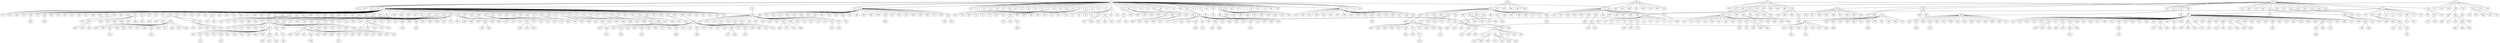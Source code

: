 graph {



	1 [height="0.05", level="1", pos="-21.50,-4830.11", width="0.05"];
	10 [level="5", pos="-334.11,-3154.14"];
	100 [level="5", pos="-7981.52,2423.12"];
	101 [level="2", pos="-8496.33,2404.69"];
	102 [level="4", pos="-6251.54,3389.56"];
	103 [height="0.05", level="1", pos="-6361.16,6400.29", width="0.05"];
	104 [height="0.05", level="1", pos="-5661.67,4294.03", width="0.05"];
	105 [level="5", pos="-7209.08,1986.48"];
	106 [level="4", pos="-7796.94,4036.60"];
	107 [level="5", pos="-8321.19,3098.09"];
	108 [level="2", pos="-6390.45,4380.33"];
	109 [height="0.05", level="1", pos="-7610.92,5264.74", width="0.05"];
	11 [height="0.05", level="1", pos="4298.61,-11040.99", width="0.05"];
	110 [level="4", pos="-6974.85,1874.90"];
	111 [height="0.05", level="1", pos="-7194.25,4652.93", width="0.05"];
	112 [height="0.05", level="1", pos="-5048.59,11342.50", width="0.05"];
	113 [height="0.05", level="1", pos="-3250.76,11527.25", width="0.05"];
	114 [height="0.05", level="1", pos="-5306.13,10399.02", width="0.05"];
	115 [level="2", pos="-4991.08,12871.25"];
	116 [level="5", pos="-5348.17,12602.43"];
	117 [level="5", pos="-5980.19,11937.67"];
	118 [level="5", pos="-6101.32,11724.93"];
	119 [level="5", pos="-4608.28,12509.24"];
	12 [level="5", pos="451.04,-2857.79"];
	120 [height="0.05", level="1", pos="-2808.93,12559.72", width="0.05"];
	121 [level="4", pos="-4429.41,3407.48"];
	122 [height="0.05", level="1", pos="-3669.85,4305.97", width="0.05"];
	123 [height="0.05", level="1", pos="-16337.28,1809.54", width="0.05"];
	124 [level="5", pos="-16701.64,-344.55"];
	125 [level="2", pos="-18410.19,-587.37"];
	126 [level="2", pos="-15982.63,317.54"];
	127 [level="5", pos="-16536.03,2972.92"];
	128 [level="2", pos="-14644.31,3025.76"];
	129 [height="0.05", level="1", pos="-14748.53,2420.94", width="0.05"];
	13 [level="5", pos="2051.12,-4778.49"];
	130 [level="5", pos="-17292.91,1345.16"];
	131 [level="2", pos="-17364.66,2407.29"];
	132 [level="5", pos="-15917.10,696.48"];
	133 [level="7", pos="-15423.89,1348.20"];
	134 [level="3", pos="-16880.89,3441.79"];
	136 [level="3", pos="-15629.74,3142.35"];
	137 [level="4", pos="-16707.64,590.47"];
	138 [level="4", pos="-17526.72,1330.05"];
	139 [level="2", pos="-15619.64,3385.80"];
	14 [height="0.05", level="1", pos="-3828.30,-3992.68", width="0.05"];
	140 [level="5", pos="-17231.28,2235.94"];
	141 [level="5", pos="-14983.24,1821.24"];
	142 [level="5", pos="-15187.75,2808.62"];
	143 [level="2", pos="-17784.97,1765.30"];
	144 [level="7", pos="-15760.47,3671.63"];
	145 [level="2", pos="-6863.82,8378.01"];
	146 [level="4", pos="-8937.14,7214.75"];
	147 [level="2", pos="-8839.95,5282.01"];
	148 [level="4", pos="-7591.73,6491.37"];
	149 [level="5", pos="-8869.37,6193.50"];
	15 [height="0.05", level="1", pos="-3652.05,-8147.60", width="0.05"];
	150 [level="5", pos="-9005.08,6721.07"];
	151 [height="0.05", level="1", pos="-8539.83,8250.66", width="0.05"];
	152 [height="0.05", level="1", pos="2379.33,6017.82", width="0.05"];
	153 [height="0.05", level="1", pos="4013.04,4019.03", width="0.05"];
	154 [level="5", pos="-1786.98,-1639.13"];
	155 [level="2", pos="-1208.52,3861.51"];
	156 [level="2", pos="1332.77,4072.41"];
	157 [level="5", pos="-1482.44,-723.20"];
	158 [level="5", pos="1564.63,1110.32"];
	159 [level="5", pos="-1263.54,630.91"];
	16 [level="2", pos="77.90,-7295.58"];
	160 [height="0.05", level="1", pos="2069.50,3905.65", width="0.05"];
	161 [level="7", pos="-1029.75,1596.47"];
	162 [level="5", pos="-1876.46,-309.83"];
	163 [level="3", pos="544.68,-1127.32"];
	164 [level="2", pos="2376.53,716.24"];
	165 [level="4", pos="-818.69,1534.78"];
	166 [level="6", pos="-1315.56,-410.38"];
	167 [level="4", pos="-1391.73,413.34"];
	168 [height="0.05", level="1", pos="1999.52,5023.91", width="0.05"];
	169 [level="2", pos="516.54,-2214.14"];
	17 [height="0.05", level="1", pos="-1051.74,-3419.15", width="0.05"];
	170 [level="5", pos="-400.31,-1822.34"];
	171 [level="2", pos="-3134.97,346.29"];
	172 [level="2", pos="-2013.38,914.35"];
	173 [level="2", pos="2613.44,-784.77"];
	174 [height="0.05", level="1", pos="2026.33,250.40", width="0.05"];
	175 [level="2", pos="-113.23,1158.93"];
	176 [level="4", pos="-1009.60,630.26"];
	177 [level="5", pos="1439.10,-1008.35"];
	178 [level="4", pos="28.90,1153.38"];
	179 [level="2", pos="-1485.03,1646.19"];
	18 [level="5", pos="1296.98,-3265.98"];
	180 [level="5", pos="204.69,-1059.79"];
	181 [height="0.05", level="1", pos="-1206.40,5438.12", width="0.05"];
	182 [height="0.05", level="1", pos="-1013.99,4550.35", width="0.05"];
	183 [level="3", pos="1002.61,-4.01"];
	184 [level="2", pos="-177.35,2458.67"];
	185 [level="2", pos="866.25,-380.94"];
	186 [level="2", pos="1882.94,2138.71"];
	187 [height="0.05", level="1", pos="473.12,318.73", width="0.05"];
	188 [height="0.05", level="1", pos="3359.14,3543.34", width="0.05"];
	189 [level="2", pos="564.93,-1384.73"];
	19 [level="2", pos="-2144.40,-6320.13"];
	190 [level="5", pos="-1065.84,1296.52"];
	191 [level="2", pos="294.87,-608.73"];
	192 [level="2", pos="1251.63,-21.45"];
	193 [level="2", pos="-1362.05,-406.19"];
	194 [level="2", pos="434.08,597.76"];
	195 [level="5", pos="-1371.37,-1131.28"];
	196 [level="2", pos="1267.20,-2177.78"];
	197 [level="5", pos="-368.58,1217.55"];
	198 [level="2", pos="45.41,-2209.84"];
	199 [level="2", pos="-773.07,-1350.91"];
	2 [height="0.05", level="1", pos="-4732.67,-3277.10", width="0.05"];
	20 [height="0.05", level="1", pos="-2038.59,-5327.99", width="0.05"];
	200 [level="5", pos="-588.02,-1593.99"];
	201 [level="4", pos="-1544.19,239.61"];
	202 [level="5", pos="29.45,-1258.13"];
	203 [level="2", pos="-1074.83,526.12"];
	204 [level="3", pos="773.78,228.55"];
	205 [height="0.05", level="1", pos="427.27,-561.67", width="0.05"];
	206 [level="2", pos="-1365.03,2169.91"];
	207 [level="4", pos="-2194.76,-180.95"];
	208 [level="5", pos="-1263.21,-1801.96"];
	209 [level="3", pos="1206.49,-251.57"];
	21 [level="2", pos="-2471.93,-4379.10"];
	210 [height="0.05", level="1", pos="3770.86,-309.19", width="0.05"];
	211 [level="5", pos="-1881.69,-1214.67"];
	212 [level="5", pos="-1243.89,-1718.35"];
	213 [level="2", pos="485.47,-1764.28"];
	214 [level="5", pos="-2267.26,1008.00"];
	215 [level="5", pos="-380.22,-1968.46"];
	216 [height="0.05", level="1", pos="-1550.38,6650.15", width="0.05"];
	217 [level="5", pos="-1207.84,189.34"];
	218 [height="0.05", level="1", pos="-1411.55,1314.22", width="0.05"];
	219 [level="2", pos="877.86,-228.20"];
	22 [level="4", pos="-1984.47,-5777.29"];
	220 [level="5", pos="-71.27,1785.64"];
	221 [level="6", pos="0.55,-1789.43"];
	222 [level="5", pos="-1494.01,-1599.43"];
	223 [level="5", pos="336.49,-672.55"];
	224 [height="0.05", level="1", pos="603.35,-422.20", width="0.05"];
	225 [level="5", pos="475.48,310.20"];
	226 [level="5", pos="119.17,1376.12"];
	227 [level="4", pos="-352.18,1170.13"];
	228 [level="2", pos="-601.42,-1538.53"];
	229 [level="5", pos="302.57,694.40"];
	23 [height="0.05", level="1", pos="-1247.61,-9054.30", width="0.05"];
	230 [level="2", pos="-47.65,-2437.94"];
	231 [level="2", pos="-1177.13,300.69"];
	232 [height="0.05", level="1", pos="518.80,569.79", width="0.05"];
	233 [level="5", pos="-1006.93,2292.09"];
	234 [level="5", pos="-1851.62,32.65"];
	235 [level="4", pos="920.52,-593.37"];
	236 [height="0.05", level="1", pos="2796.09,501.96", width="0.05"];
	237 [level="3", pos="380.66,996.83"];
	238 [level="5", pos="688.55,1771.78"];
	239 [level="2", pos="-1475.06,-972.71"];
	24 [level="2", pos="2033.58,-6036.97"];
	240 [level="4", pos="155.77,-1989.07"];
	241 [level="4", pos="-1259.48,-1351.42"];
	242 [level="5", pos="-1305.46,-589.84"];
	243 [level="2", pos="890.71,663.70"];
	244 [level="3", pos="951.49,-871.14"];
	245 [level="4", pos="416.29,804.36"];
	246 [level="5", pos="-855.05,-1480.13"];
	247 [level="3", pos="1186.88,469.22"];
	248 [height="0.05", level="1", pos="4278.43,1417.52", width="0.05"];
	249 [level="2", pos="-1623.34,-293.71"];
	25 [level="2", pos="2192.96,-5196.05"];
	250 [level="5", pos="-1084.44,728.59"];
	251 [level="3", pos="453.17,507.10"];
	252 [level="2", pos="-1584.50,-3.97"];
	253 [level="7", pos="-1520.47,7323.54"];
	254 [level="2", pos="-17271.82,8602.48"];
	255 [level="2", pos="-21202.29,8109.67"];
	256 [level="2", pos="-18879.39,6265.16"];
	257 [height="0.05", level="1", pos="-21787.40,10050.18", width="0.05"];
	258 [height="0.05", level="1", pos="-21296.15,5474.80", width="0.05"];
	259 [level="2", pos="-20491.74,5823.93"];
	26 [level="2", pos="-2181.94,-4016.01"];
	260 [level="2", pos="-18312.42,8959.78"];
	261 [level="2", pos="-20284.53,9221.33"];
	262 [height="0.05", level="1", pos="-19567.79,10391.02", width="0.05"];
	263 [level="5", pos="-19529.45,6266.98"];
	264 [level="2", pos="-19320.25,6072.14"];
	265 [level="2", pos="-21762.61,6931.70"];
	266 [level="4", pos="-18222.89,7751.16"];
	267 [height="0.05", level="1", pos="-21471.05,7673.17", width="0.05"];
	268 [level="5", pos="-18691.01,7044.23"];
	269 [level="5", pos="-20675.86,6654.40"];
	27 [level="2", pos="-1127.78,-3257.86"];
	270 [level="5", pos="-18630.33,8902.74"];
	271 [level="2", pos="-19315.86,9462.03"];
	272 [level="2", pos="-18002.40,7322.18"];
	273 [height="0.05", level="1", pos="-15068.22,-6287.90", width="0.05"];
	274 [level="2", pos="-13012.18,-6492.23"];
	275 [level="2", pos="-15553.79,-7552.99"];
	276 [level="2", pos="-15799.22,-4856.71"];
	277 [height="0.05", level="1", pos="-13754.85,-9047.26", width="0.05"];
	278 [level="5", pos="-16054.85,-6882.02"];
	279 [level="2", pos="-14444.37,-7194.69"];
	28 [height="0.05", level="1", pos="-2794.41,-2119.88", width="0.05"];
	280 [level="5", pos="-16302.48,-6248.70"];
	281 [height="0.05", level="1", pos="-13435.15,-1492.88", width="0.05"];
	282 [level="4", pos="-14620.12,-5907.91"];
	283 [height="0.05", level="1", pos="-17122.81,-6773.05", width="0.05"];
	284 [height="0.05", level="1", pos="-16205.31,12238.83", width="0.05"];
	285 [level="4", pos="-13043.96,10129.08"];
	286 [level="4", pos="-15144.39,9226.59"];
	287 [level="7", pos="-14630.44,9091.40"];
	288 [level="3", pos="-13563.24,10804.04"];
	289 [level="5", pos="-12713.99,9122.50"];
	29 [level="2", pos="2297.77,-3947.70"];
	290 [level="5", pos="-14296.25,10629.52"];
	291 [level="5", pos="-12878.64,9290.27"];
	292 [level="3", pos="-15214.78,10039.97"];
	293 [level="3", pos="-13169.22,8458.60"];
	294 [level="2", pos="-15516.24,10373.77"];
	295 [level="5", pos="-13569.28,10368.95"];
	296 [height="0.05", level="1", pos="-14183.23,11783.36", width="0.05"];
	297 [level="5", pos="-14299.34,8661.82"];
	298 [level="5", pos="-13013.28,8463.88"];
	299 [height="0.05", level="1", pos="3729.70,6564.49", width="0.05"];
	3 [height="0.05", level="1", pos="-288.58,-50.40", width="0.05"];
	30 [height="0.05", level="1", pos="2869.61,-5830.52", width="0.05"];
	300 [level="5", pos="1711.56,6160.07"];
	301 [level="2", pos="3167.76,5825.88"];
	302 [level="2", pos="2361.23,6879.78"];
	303 [level="5", pos="-8876.57,-9619.60"];
	304 [height="0.05", level="1", pos="-9624.68,-10140.74", width="0.05"];
	305 [level="6", pos="-8829.30,-9101.25"];
	306 [level="2", pos="-11586.06,-6970.19"];
	307 [level="2", pos="-12650.45,-7637.59"];
	308 [level="4", pos="-13487.73,-7260.22"];
	309 [level="4", pos="-13573.74,-6123.21"];
	31 [level="2", pos="1065.48,-2768.12"];
	310 [level="3", pos="-12928.93,-5834.21"];
	311 [level="4", pos="-12416.22,-6415.16"];
	312 [level="7", pos="-16686.68,3729.20"];
	313 [height="0.05", level="1", pos="-9563.27,-12177.52", width="0.05"];
	314 [level="2", pos="-10636.08,-11915.85"];
	315 [level="5", pos="-8699.01,-9747.58"];
	316 [level="5", pos="-8798.68,-10642.18"];
	317 [level="4", pos="-9416.97,-11147.52"];
	318 [level="5", pos="-10619.07,-9610.27"];
	319 [level="2", pos="-11169.55,-10468.36"];
	32 [height="0.05", level="1", pos="-1470.75,-7723.38", width="0.05"];
	320 [level="4", pos="-10778.78,-10541.56"];
	321 [level="5", pos="-9763.21,-9138.32"];
	322 [level="4", pos="-9977.30,-9024.97"];
	323 [level="2", pos="-8347.26,-10621.44"];
	324 [level="5", pos="5323.84,4328.33"];
	325 [height="0.05", level="1", pos="6417.42,1391.48", width="0.05"];
	326 [level="5", pos="5528.77,3710.19"];
	327 [level="5", pos="5006.01,4407.95"];
	328 [level="3", pos="5801.27,2919.55"];
	329 [level="2", pos="4685.09,2650.56"];
	33 [level="5", pos="1041.19,-5974.92"];
	330 [level="2", pos="4087.16,2255.78"];
	331 [level="2", pos="5977.13,2710.06"];
	332 [level="4", pos="5775.97,3546.63"];
	333 [level="3", pos="3891.35,2775.44"];
	334 [level="4", pos="4386.67,4907.36"];
	335 [height="0.05", level="1", pos="5886.36,2114.27", width="0.05"];
	336 [level="2", pos="-11405.41,-1487.29"];
	337 [height="0.05", level="1", pos="-8644.85,-2552.74", width="0.05"];
	338 [level="2", pos="-11702.21,-638.02"];
	339 [level="2", pos="-12356.06,-972.78"];
	34 [level="5", pos="138.17,-6429.15"];
	340 [level="3", pos="-6749.63,-3041.63"];
	341 [level="3", pos="-5992.43,-3174.31"];
	342 [level="2", pos="-57.59,5131.85"];
	343 [level="2", pos="-73.17,5677.79"];
	344 [level="2", pos="-7262.49,9716.27"];
	345 [level="5", pos="-5915.70,8259.89"];
	346 [level="4", pos="-6353.84,9395.41"];
	347 [level="5", pos="-7139.01,7417.85"];
	348 [level="3", pos="-7941.70,8759.86"];
	349 [level="6", pos="-6377.38,7443.46"];
	35 [height="0.05", level="1", pos="-3593.14,-5049.72", width="0.05"];
	350 [level="5", pos="-6505.06,9464.40"];
	351 [level="5", pos="-6242.39,7536.91"];
	352 [level="5", pos="-7588.68,7959.42"];
	353 [level="5", pos="-7267.50,9188.61"];
	354 [level="6", pos="-5972.36,8604.55"];
	355 [level="2", pos="5521.00,7906.71"];
	356 [level="5", pos="6538.25,6952.12"];
	357 [level="4", pos="5541.65,9677.41"];
	358 [level="4", pos="4213.50,7959.92"];
	359 [level="5", pos="6242.55,6992.77"];
	36 [height="0.05", level="1", pos="-3261.28,-6227.42", width="0.05"];
	360 [level="2", pos="7482.04,7561.78"];
	361 [level="7", pos="6882.26,7785.15"];
	362 [level="4", pos="5758.16,6395.03"];
	363 [level="5", pos="6120.47,9193.65"];
	364 [level="4", pos="4831.49,8966.09"];
	365 [level="5", pos="5202.01,6729.43"];
	366 [level="5", pos="5811.77,6523.01"];
	367 [level="2", pos="4033.29,8219.06"];
	368 [level="5", pos="6102.82,9386.81"];
	369 [level="2", pos="7089.12,9324.33"];
	37 [height="0.05", level="1", pos="2724.91,-4656.74", width="0.05"];
	370 [level="3", pos="6790.61,7208.78"];
	371 [level="6", pos="4419.82,7352.00"];
	372 [level="5", pos="6945.05,8342.73"];
	373 [level="5", pos="4617.18,7302.68"];
	374 [level="2", pos="5423.10,9729.56"];
	375 [level="5", pos="4799.51,8736.87"];
	376 [level="2", pos="6756.85,8818.70"];
	377 [level="2", pos="-452.41,-9431.66"];
	378 [level="4", pos="-1049.17,-10278.58"];
	379 [level="2", pos="-268.98,-10292.59"];
	38 [level="5", pos="1570.91,-3763.69"];
	380 [height="0.05", level="1", pos="615.70,7640.18", width="0.05"];
	381 [height="0.05", level="1", pos="1574.28,8463.96", width="0.05"];
	382 [level="3", pos="1751.89,7494.45"];
	383 [level="5", pos="-3738.33,-10700.74"];
	384 [level="5", pos="-2654.91,-13274.44"];
	385 [level="6", pos="-3295.98,-12944.39"];
	386 [level="5", pos="-1936.91,-13061.26"];
	387 [height="0.05", level="1", pos="-2303.13,-14377.41", width="0.05"];
	388 [level="2", pos="-398.98,-11630.13"];
	389 [height="0.05", level="1", pos="245.17,-12261.47", width="0.05"];
	39 [level="5", pos="-1251.65,-6395.29"];
	390 [level="2", pos="-3823.43,-13461.55"];
	391 [level="5", pos="-1410.26,-12588.67"];
	392 [level="5", pos="-4034.41,-11980.29"];
	393 [level="5", pos="-2724.29,-9996.52"];
	394 [height="0.05", level="1", pos="-5030.66,-13713.27", width="0.05"];
	395 [level="5", pos="-703.26,-11559.66"];
	396 [level="4", pos="-1762.52,-10759.98"];
	397 [level="3", pos="-2639.63,-10159.28"];
	398 [level="2", pos="-3496.57,-9770.43"];
	399 [level="2", pos="-4578.38,-13186.56"];
	4 [height="0.05", level="1", pos="-2658.21,-11695.80", width="0.05"];
	40 [level="3", pos="-1872.17,-3577.29"];
	400 [height="0.05", level="1", pos="-477.13,-13616.81", width="0.05"];
	401 [level="2", pos="-1847.31,-13532.27"];
	402 [level="4", pos="-3349.35,-9918.93"];
	403 [level="5", pos="-1491.59,-10653.20"];
	404 [level="6", pos="-910.51,-11064.93"];
	405 [level="2", pos="-660.30,-12225.36"];
	406 [level="6", pos="-4239.54,-11903.01"];
	407 [level="2", pos="-4816.49,-10923.46"];
	408 [level="5", pos="-1041.20,-11041.25"];
	409 [level="6", pos="-3767.83,-10549.18"];
	41 [height="0.05", level="1", pos="-372.86,-8164.27", width="0.05"];
	410 [level="4", pos="-4295.53,-11250.57"];
	411 [level="2", pos="-3912.80,5786.73"];
	412 [level="4", pos="-4480.75,5354.43"];
	413 [level="3", pos="-4537.84,5601.76"];
	414 [level="4", pos="-2633.08,3565.49"];
	415 [level="6", pos="-4777.83,4582.48"];
	416 [level="5", pos="-2434.54,4194.46"];
	417 [height="0.05", level="1", pos="-3254.59,6281.44", width="0.05"];
	418 [level="5", pos="-4765.65,3928.63"];
	419 [level="5", pos="-3375.36,3200.00"];
	42 [height="0.05", level="1", pos="-2455.15,-5360.82", width="0.05"];
	420 [level="5", pos="-2371.21,4845.58"];
	421 [level="5", pos="-3972.26,5760.01"];
	422 [level="7", pos="-4713.82,4679.86"];
	423 [level="7", pos="-2513.72,4110.47"];
	424 [level="5", pos="-3977.26,3070.43"];
	425 [level="5", pos="-2998.73,5303.76"];
	426 [level="7", pos="-2862.02,5338.32"];
	427 [level="4", pos="-3971.04,2472.12"];
	428 [level="2", pos="-2229.61,5014.06"];
	429 [level="4", pos="-3427.88,2862.27"];
	43 [height="0.05", level="1", pos="-2952.95,-4704.72", width="0.05"];
	431 [level="4", pos="-4669.83,3879.04"];
	432 [level="6", pos="6009.81,-7025.56"];
	433 [level="5", pos="-16766.61,12325.36"];
	434 [level="4", pos="-17013.96,12585.51"];
	435 [level="5", pos="-16485.84,13128.18"];
	436 [level="5", pos="-15311.22,12097.06"];
	437 [level="6", pos="-16473.23,11699.04"];
	438 [level="5", pos="-15388.17,12568.83"];
	439 [level="5", pos="-16292.77,11605.54"];
	44 [height="0.05", level="1", pos="-340.35,-7119.60", width="0.05"];
	440 [level="6", pos="-16038.62,13103.36"];
	441 [level="7", pos="6529.31,6407.97"];
	442 [level="6", pos="7420.92,6505.41"];
	443 [level="2", pos="-19536.74,2152.62"];
	444 [level="6", pos="-20080.64,3377.62"];
	445 [level="4", pos="-19390.93,3415.94"];
	446 [level="5", pos="-18514.47,2817.47"];
	447 [level="6", pos="-20621.37,2410.99"];
	448 [level="5", pos="-20624.31,2631.32"];
	449 [level="5", pos="-18660.18,2832.22"];
	45 [height="0.05", level="1", pos="-6392.53,756.95", width="0.05"];
	450 [level="4", pos="-19823.90,1233.48"];
	451 [level="4", pos="-18796.54,999.02"];
	452 [level="5", pos="-20193.14,3331.22"];
	453 [level="2", pos="-20572.55,1396.78"];
	454 [level="5", pos="-20518.75,1611.89"];
	455 [level="5", pos="-19263.07,3384.04"];
	456 [level="5", pos="-19569.92,895.92"];
	457 [level="4", pos="-18796.10,1213.76"];
	458 [level="5", pos="-18452.57,2027.77"];
	459 [level="5", pos="-23759.63,6497.63"];
	46 [height="0.05", level="1", pos="4136.07,-6934.80", width="0.05"];
	460 [level="5", pos="-24338.94,6418.06"];
	461 [level="2", pos="-23113.17,7027.42"];
	462 [level="2", pos="9987.00,-878.86"];
	463 [level="2", pos="12445.26,-579.31"];
	464 [level="3", pos="9297.33,-1997.34"];
	465 [level="4", pos="10599.01,-2129.09"];
	466 [level="4", pos="7636.76,-1666.63"];
	467 [level="3", pos="10122.15,1745.73"];
	468 [level="5", pos="9386.81,-1640.28"];
	469 [level="5", pos="10546.14,272.13"];
	47 [level="2", pos="-1656.89,-3125.80"];
	470 [level="5", pos="11190.64,-1596.65"];
	471 [level="2", pos="11163.40,-1391.06"];
	472 [level="5", pos="9863.43,-2015.38"];
	473 [level="2", pos="10707.71,364.84"];
	474 [level="2", pos="10892.31,-2402.82"];
	475 [level="5", pos="9406.15,-37.29"];
	476 [level="5", pos="10902.15,-477.40"];
	477 [level="3", pos="9444.86,154.47"];
	478 [level="2", pos="-16250.04,8487.76"];
	479 [level="4", pos="-16928.45,9022.17"];
	48 [height="0.05", level="1", pos="4438.59,-3936.38", width="0.05"];
	480 [level="6", pos="-17374.55,7566.82"];
	481 [level="6", pos="-17431.83,8819.63"];
	482 [level="4", pos="-16668.39,7822.17"];
	483 [level="2", pos="-9139.73,-353.61"];
	484 [level="4", pos="-7228.41,-5291.31"];
	485 [level="5", pos="-7193.56,-904.61"];
	486 [level="2", pos="-7021.65,-4883.34"];
	487 [height="0.05", level="1", pos="-12307.27,-1884.38", width="0.05"];
	488 [level="2", pos="-8445.95,341.71"];
	489 [level="4", pos="-7074.81,-4100.81"];
	49 [level="3", pos="898.38,-2949.04"];
	490 [level="4", pos="-10639.63,-3277.98"];
	491 [level="5", pos="-9415.31,-1157.50"];
	492 [height="0.05", level="1", pos="-5765.75,-2096.62", width="0.05"];
	493 [level="2", pos="-6286.02,-1446.23"];
	494 [height="0.05", level="1", pos="-11800.03,-3899.01", width="0.05"];
	495 [level="6", pos="-7919.97,-4238.00"];
	496 [level="5", pos="-6809.81,-1787.04"];
	497 [level="2", pos="-6169.98,-2544.19"];
	498 [level="5", pos="-9916.11,-1489.69"];
	499 [level="2", pos="-8070.74,-177.63"];
	5 [level="2", pos="-767.32,-2606.67"];
	50 [height="0.05", level="1", pos="-2987.06,-3332.03", width="0.05"];
	500 [level="3", pos="-6858.50,-2966.27"];
	501 [level="5", pos="-10093.18,-3686.72"];
	502 [height="0.05", level="1", pos="-8902.52,-5400.06", width="0.05"];
	503 [height="0.05", level="1", pos="-10873.52,-1590.95", width="0.05"];
	504 [height="0.05", level="1", pos="-6223.00,-4167.96", width="0.05"];
	505 [level="4", pos="-9845.55,-4152.64"];
	506 [height="0.05", level="1", pos="-5363.63,-4865.09", width="0.05"];
	507 [height="0.05", level="1", pos="-10438.45,-5255.75", width="0.05"];
	508 [level="4", pos="-9053.11,-463.97"];
	509 [height="0.05", level="1", pos="-6462.40,-2604.70", width="0.05"];
	51 [height="0.05", level="1", pos="-2752.99,-6864.67", width="0.05"];
	510 [level="5", pos="-8360.64,-4272.06"];
	511 [level="5", pos="-9406.95,-4577.54"];
	512 [level="2", pos="-6865.38,-4225.56"];
	513 [height="0.05", level="1", pos="-7278.30,-74.91", width="0.05"];
	514 [level="2", pos="-9602.18,-4845.47"];
	515 [height="0.05", level="1", pos="-7130.12,-4638.22", width="0.05"];
	516 [height="0.05", level="1", pos="-8344.45,-6706.67", width="0.05"];
	517 [level="2", pos="-10873.10,-2634.09"];
	518 [level="2", pos="-6660.93,-3476.49"];
	519 [level="2", pos="-7446.57,-536.38"];
	52 [height="0.05", level="1", pos="-2237.90,-3399.21", width="0.05"];
	520 [level="5", pos="-8604.76,-596.13"];
	521 [level="4", pos="-8928.90,-4620.83"];
	522 [height="0.05", level="1", pos="-10598.81,-632.52", width="0.05"];
	523 [level="5", pos="-8123.92,-780.72"];
	524 [level="5", pos="-7035.64,-809.60"];
	525 [level="2", pos="-10569.88,-3893.60"];
	526 [level="5", pos="-6917.51,-1276.49"];
	527 [level="5", pos="-6748.24,-2169.11"];
	528 [level="2", pos="-6828.18,-1269.29"];
	529 [level="5", pos="-10458.06,-2710.60"];
	53 [level="4", pos="309.83,-3132.81"];
	530 [level="6", pos="-22669.21,10195.76"];
	531 [level="7", pos="-18017.83,1569.79"];
	532 [level="4", pos="-9179.51,7355.52"];
	533 [level="7", pos="-4125.22,1982.57"];
	534 [level="7", pos="-2117.34,-1785.90"];
	535 [level="5", pos="-2013.58,-1571.88"];
	536 [height="0.05", level="1", pos="3263.08,10157.68", width="0.05"];
	537 [level="4", pos="2092.00,10076.22"];
	538 [level="5", pos="4634.08,10543.84"];
	539 [level="2", pos="2306.08,11758.89"];
	54 [height="0.05", level="1", pos="-1033.25,-2977.71", width="0.05"];
	540 [level="6", pos="3106.30,9080.43"];
	541 [level="3", pos="1928.70,9906.59"];
	542 [level="2", pos="5000.18,10806.84"];
	543 [level="4", pos="2912.04,11350.15"];
	544 [height="0.05", level="1", pos="4422.87,9409.05", width="0.05"];
	545 [level="2", pos="4556.82,9762.93"];
	546 [level="3", pos="2851.96,9077.87"];
	547 [level="3", pos="4216.51,11190.16"];
	548 [level="2", pos="3973.44,9190.50"];
	549 [level="5", pos="3854.86,11125.27"];
	55 [height="0.05", level="1", pos="2403.22,-2988.69", width="0.05"];
	551 [level="5", pos="2489.69,10815.73"];
	552 [level="4", pos="-1880.78,7650.60"];
	553 [level="5", pos="-2044.37,6789.72"];
	554 [level="6", pos="-2280.13,7791.23"];
	555 [level="5", pos="-1549.55,7810.00"];
	556 [level="4", pos="-2530.10,7547.42"];
	557 [level="5", pos="-1893.87,8028.83"];
	558 [level="4", pos="5252.56,-3669.83"];
	56 [level="2", pos="-2678.29,-5058.35"];
	560 [level="7", pos="5247.53,-4235.75"];
	561 [level="6", pos="5489.58,-3649.60"];
	562 [level="5", pos="4976.11,-3411.39"];
	563 [level="5", pos="-15420.47,-8585.70"];
	564 [level="4", pos="-2214.19,3052.50"];
	565 [level="5", pos="-1076.37,3394.35"];
	566 [level="6", pos="-1728.24,4568.27"];
	567 [level="4", pos="-2154.31,3390.12"];
	568 [level="6", pos="-2304.62,4143.93"];
	569 [level="4", pos="-1443.09,3042.11"];
	57 [level="2", pos="-1611.84,-6728.51"];
	570 [level="5", pos="-2281.60,4028.68"];
	571 [level="6", pos="-2007.16,4685.34"];
	572 [level="7", pos="1410.61,1226.66"];
	573 [level="7", pos="-1994.84,10527.18"];
	574 [level="6", pos="-9474.98,-12567.67"];
	575 [level="5", pos="-16214.08,-840.87"];
	576 [level="7", pos="992.38,6192.38"];
	577 [level="4", pos="-868.68,-2644.52"];
	578 [level="6", pos="-16475.23,-811.06"];
	579 [level="6", pos="-16059.42,-22.99"];
	58 [level="3", pos="-606.54,-3246.31"];
	580 [level="7", pos="-5909.88,-5496.67"];
	581 [level="5", pos="-5931.17,-5414.37"];
	582 [level="7", pos="-6361.87,6678.53"];
	583 [level="4", pos="-18805.16,137.34"];
	584 [level="6", pos="-19094.43,-1124.88"];
	585 [level="5", pos="-18075.88,196.27"];
	586 [level="5", pos="-18278.21,-1434.81"];
	587 [level="5", pos="-17498.21,-532.78"];
	588 [level="4", pos="-19265.39,-317.73"];
	589 [level="5", pos="-18768.66,-1162.11"];
	59 [height="0.05", level="1", pos="3208.35,-3749.26", width="0.05"];
	590 [level="6", pos="-17641.80,-962.35"];
	591 [level="2", pos="-19164.58,-65.78"];
	592 [level="4", pos="5751.31,-5737.59"];
	593 [level="6", pos="6461.01,-6107.16"];
	594 [level="7", pos="7201.11,-6106.24"];
	595 [level="5", pos="7359.84,-7572.90"];
	596 [level="5", pos="7502.88,-6095.54"];
	597 [level="2", pos="8189.83,-7249.40"];
	598 [level="4", pos="7057.75,-7604.95"];
	599 [level="2", pos="8002.90,-6922.30"];
	6 [height="0.05", level="1", pos="6839.32,-6538.26", width="0.05"];
	60 [level="3", pos="1509.94,-3126.10"];
	600 [level="5", pos="6208.17,-7270.23"];
	601 [level="3", pos="-356.38,-2616.48"];
	602 [level="5", pos="980.69,5090.54"];
	603 [level="6", pos="1206.52,4903.07"];
	604 [level="2", pos="157.97,3758.65"];
	605 [level="5", pos="753.18,3619.54"];
	606 [level="5", pos="1142.48,3532.95"];
	607 [level="5", pos="418.66,4556.16"];
	608 [level="2", pos="241.67,4510.38"];
	609 [level="5", pos="-12669.56,10164.61"];
	61 [level="2", pos="-3743.30,-2647.61"];
	610 [level="5", pos="-4109.50,-4983.80"];
	611 [level="5", pos="-4621.70,-5299.38"];
	612 [level="7", pos="-4768.74,-4308.81"];
	613 [level="6", pos="-4085.56,-5195.05"];
	614 [level="7", pos="-5684.65,-3621.01"];
	615 [level="3", pos="13225.24,939.74"];
	616 [level="5", pos="13169.13,-434.65"];
	617 [level="2", pos="13465.59,-1223.87"];
	618 [level="5", pos="11876.67,261.66"];
	619 [level="5", pos="11380.52,-228.96"];
	62 [level="5", pos="-5456.05,-3109.20"];
	620 [level="4", pos="12053.21,664.14"];
	621 [level="4", pos="12447.67,-1572.17"];
	622 [level="5", pos="12615.02,-1387.56"];
	623 [level="5", pos="11713.86,-1091.39"];
	624 [level="5", pos="11393.45,-125.61"];
	625 [level="5", pos="13123.53,-275.47"];
	626 [level="5", pos="12390.07,640.86"];
	627 [level="7", pos="-5991.44,128.86"];
	628 [level="3", pos="-3681.45,13909.46"];
	629 [level="3", pos="-3439.89,13553.44"];
	63 [height="0.05", level="1", pos="-5045.60,-923.12", width="0.05"];
	631 [level="3", pos="9685.20,-3187.20"];
	632 [level="3", pos="8881.38,-2803.41"];
	633 [level="2", pos="-21715.93,8697.81"];
	634 [level="6", pos="1509.87,-8763.25"];
	635 [level="5", pos="877.21,-10743.82"];
	636 [level="6", pos="1527.21,-11395.85"];
	637 [level="7", pos="2484.97,-9512.70"];
	638 [level="6", pos="2589.83,-10513.70"];
	639 [level="7", pos="2124.23,-8726.14"];
	64 [level="3", pos="-3886.81,-2966.95"];
	640 [level="5", pos="2150.42,-11105.26"];
	641 [level="6", pos="2568.64,-9334.24"];
	642 [level="5", pos="614.35,-9590.72"];
	643 [level="6", pos="2491.94,-10306.58"];
	644 [level="5", pos="1451.66,-11274.05"];
	645 [level="5", pos="800.94,-8871.39"];
	647 [level="5", pos="2123.82,-11290.31"];
	648 [level="7", pos="876.87,-10920.71"];
	649 [level="4", pos="538.42,-8722.81"];
	65 [level="2", pos="-5086.44,-3889.12"];
	650 [level="6", pos="430.51,-9393.73"];
	651 [level="5", pos="2166.26,-8799.67"];
	652 [level="4", pos="433.07,-10191.11"];
	654 [level="6", pos="-12008.06,-8086.60"];
	655 [level="5", pos="-11135.19,-7332.80"];
	656 [level="5", pos="-11613.70,-6694.91"];
	657 [level="5", pos="5645.09,-5297.91"];
	658 [level="6", pos="4885.22,-5626.90"];
	659 [level="4", pos="6143.19,-5352.20"];
	66 [height="0.05", level="1", pos="-5568.14,-245.08", width="0.05"];
	660 [level="4", pos="-12186.15,1757.82"];
	661 [level="4", pos="-12846.33,2053.31"];
	662 [level="5", pos="-12318.69,2088.59"];
	663 [level="5", pos="-12742.69,1410.71"];
	664 [level="6", pos="1938.32,1619.32"];
	665 [level="4", pos="6815.67,-2212.35"];
	666 [level="5", pos="7926.36,-2556.48"];
	667 [level="5", pos="6987.33,-1419.28"];
	668 [level="5", pos="7391.77,-1395.69"];
	669 [level="5", pos="7969.46,-1174.42"];
	67 [height="0.05", level="1", pos="-4360.71,-1391.04", width="0.05"];
	670 [level="5", pos="7125.08,-2367.35"];
	671 [level="5", pos="8317.51,-2210.61"];
	672 [level="7", pos="4711.26,-11147.36"];
	673 [level="5", pos="-5340.23,-10726.01"];
	674 [level="5", pos="-5466.97,-10771.83"];
	675 [level="6", pos="-16989.15,-1507.23"];
	676 [level="7", pos="-16473.19,-1158.01"];
	677 [level="5", pos="-1177.29,-2186.80"];
	678 [level="5", pos="-649.11,-2140.30"];
	679 [level="5", pos="-1531.72,-2325.63"];
	68 [height="0.05", level="1", pos="-4159.32,-1859.38", width="0.05"];
	680 [level="6", pos="-1302.68,-2517.21"];
	681 [level="5", pos="12656.56,1624.54"];
	682 [level="4", pos="13640.36,841.40"];
	683 [level="3", pos="13629.24,1601.36"];
	684 [level="5", pos="-11123.34,-11211.83"];
	685 [level="6", pos="-10551.79,-12287.54"];
	686 [level="5", pos="-11033.26,-12350.71"];
	687 [level="7", pos="-13476.18,-7375.81"];
	688 [level="7", pos="314.53,-10401.86"];
	689 [level="4", pos="3342.04,7331.68"];
	69 [height="0.05", level="1", pos="-12394.43,4278.29", width="0.05"];
	690 [level="5", pos="3709.49,6445.29"];
	692 [level="5", pos="2881.13,7078.93"];
	693 [level="7", pos="3077.96,7799.63"];
	694 [level="2", pos="4381.17,-8040.12"];
	695 [level="2", pos="4295.87,-8833.56"];
	696 [level="5", pos="4657.20,-8158.88"];
	697 [level="7", pos="-4773.21,-5431.17"];
	698 [level="7", pos="7161.29,9507.28"];
	699 [level="5", pos="614.82,9344.14"];
	7 [level="3", pos="-424.72,-2903.78"];
	70 [height="0.05", level="1", pos="-19579.65,7890.34", width="0.05"];
	700 [level="7", pos="732.16,9351.49"];
	701 [level="6", pos="9885.45,1266.36"];
	702 [level="5", pos="10645.23,2510.21"];
	703 [level="5", pos="9909.33,2143.05"];
	704 [level="5", pos="10810.22,1374.52"];
	705 [level="7", pos="9742.00,2053.50"];
	706 [level="5", pos="10957.72,1804.01"];
	707 [level="4", pos="-10127.12,737.49"];
	708 [level="5", pos="-10247.84,438.23"];
	709 [level="5", pos="-11239.25,1797.13"];
	71 [height="0.05", level="1", pos="-14133.98,9389.88", width="0.05"];
	710 [level="6", pos="-11497.95,-28.37"];
	711 [level="7", pos="-10545.27,1439.70"];
	712 [level="6", pos="-10323.27,1438.60"];
	713 [level="5", pos="-11913.29,1632.91"];
	714 [level="5", pos="-11929.61,311.97"];
	715 [level="3", pos="-23810.25,5845.83"];
	716 [level="5", pos="-23949.05,5474.60"];
	717 [level="5", pos="-23189.28,5335.46"];
	718 [level="5", pos="2346.50,3235.36"];
	719 [level="6", pos="1882.61,3222.03"];
	72 [height="0.05", level="1", pos="-11184.53,892.70", width="0.05"];
	720 [level="5", pos="2613.65,3615.58"];
	721 [level="6", pos="2175.05,4544.37"];
	722 [level="7", pos="2780.10,4214.85"];
	723 [level="6", pos="2953.91,4131.76"];
	724 [level="5", pos="2839.81,3638.96"];
	725 [level="5", pos="-344.92,10221.36"];
	727 [level="7", pos="-1111.07,10264.95"];
	728 [level="6", pos="-8489.89,-7154.93"];
	729 [level="5", pos="-13007.13,2446.95"];
	73 [level="2", pos="-11688.49,2867.02"];
	730 [level="5", pos="-13250.47,1550.69"];
	731 [level="5", pos="-13325.29,2311.29"];
	732 [level="7", pos="4367.80,11297.91"];
	733 [level="6", pos="-6942.11,-541.20"];
	734 [level="6", pos="-10449.98,-5491.52"];
	735 [level="6", pos="-22557.79,7756.58"];
	736 [level="5", pos="-21412.19,10088.51"];
	737 [level="5", pos="-21934.67,10380.16"];
	738 [level="6", pos="-22418.37,9053.31"];
	739 [level="6", pos="-3125.32,-3249.40"];
	74 [level="3", pos="-13361.00,3682.26"];
	740 [level="5", pos="5612.20,1211.40"];
	741 [level="5", pos="6907.48,731.74"];
	742 [level="5", pos="6230.00,2121.60"];
	743 [level="7", pos="6901.59,1811.29"];
	744 [level="5", pos="7020.33,1665.97"];
	745 [level="7", pos="-14284.62,2486.68"];
	746 [level="7", pos="166.00,-7492.41"];
	747 [level="7", pos="-2464.39,-2270.95"];
	748 [level="7", pos="-2125.62,9677.77"];
	749 [level="7", pos="-19693.89,5810.14"];
	75 [height="0.05", level="1", pos="-10952.41,5891.26", width="0.05"];
	750 [level="6", pos="-6425.99,-5344.39"];
	751 [level="5", pos="-7459.94,-5912.39"];
	752 [level="6", pos="-7555.34,-5450.15"];
	753 [level="7", pos="-2443.28,3385.23"];
	755 [level="5", pos="262.09,10740.19"];
	756 [level="6", pos="-1443.88,2397.61"];
	757 [level="5", pos="-2783.87,-86.12"];
	758 [level="5", pos="2065.81,2961.29"];
	759 [level="6", pos="2630.05,3188.46"];
	76 [level="2", pos="-11216.53,5106.38"];
	760 [level="5", pos="2479.41,2915.06"];
	761 [level="7", pos="14148.27,-1928.23"];
	762 [level="6", pos="4007.59,7777.77"];
	763 [level="7", pos="-12737.82,-2142.94"];
	764 [level="6", pos="-5251.56,2801.54"];
	765 [level="7", pos="-9493.14,-6720.39"];
	766 [level="7", pos="-21325.18,5368.92"];
	767 [level="6", pos="4882.68,-11453.27"];
	768 [level="5", pos="4076.49,-11896.29"];
	769 [level="4", pos="4287.65,-11839.08"];
	77 [height="0.05", level="1", pos="-12471.87,6327.33", width="0.05"];
	770 [level="5", pos="4284.13,-10400.98"];
	771 [level="6", pos="3538.27,-11401.53"];
	772 [level="7", pos="3513.86,-11008.54"];
	773 [level="7", pos="-10780.47,2420.12"];
	774 [level="7", pos="-1480.86,2630.88"];
	775 [level="6", pos="3134.13,861.97"];
	776 [level="5", pos="6540.74,-2104.96"];
	777 [level="7", pos="-5991.40,5740.18"];
	778 [level="7", pos="-3077.86,-13589.25"];
	779 [level="5", pos="-20287.85,5191.09"];
	78 [level="5", pos="-11221.07,4008.93"];
	780 [level="7", pos="-20623.32,5321.16"];
	781 [level="5", pos="-310.72,4200.35"];
	782 [level="5", pos="62.87,3382.11"];
	784 [level="7", pos="-14612.22,3726.60"];
	785 [level="6", pos="3085.52,177.89"];
	786 [level="6", pos="9660.40,-3299.34"];
	787 [level="5", pos="-13068.19,2657.43"];
	788 [level="5", pos="-2020.54,2804.27"];
	789 [level="6", pos="-18129.01,9063.25"];
	79 [height="0.05", level="1", pos="-14337.18,4525.98", width="0.05"];
	790 [level="7", pos="-1724.52,10202.82"];
	791 [level="6", pos="-5952.40,-3134.61"];
	792 [level="7", pos="-6678.39,-4948.29"];
	795 [level="6", pos="-11813.32,-2818.90"];
	796 [level="6", pos="-12813.94,-2644.58"];
	797 [level="6", pos="-8427.63,571.62"];
	798 [level="5", pos="-8052.28,8784.62"];
	8 [level="4", pos="-1032.27,-6670.69"];
	80 [level="2", pos="-10817.78,2692.69"];
	800 [level="6", pos="-20419.84,9613.32"];
	801 [level="7", pos="-4167.67,2541.02"];
	802 [level="5", pos="2558.74,5069.22"];
	803 [level="6", pos="2521.95,5225.59"];
	804 [level="7", pos="-4402.58,-4108.50"];
	805 [level="7", pos="-3543.80,-4316.76"];
	807 [level="6", pos="-4168.57,-8244.05"];
	808 [level="7", pos="-4087.04,-8404.66"];
	809 [level="5", pos="-3432.10,-7523.48"];
	81 [level="4", pos="-13330.63,5010.54"];
	810 [level="5", pos="-3136.46,-8646.61"];
	811 [level="5", pos="-3012.16,-8341.60"];
	812 [level="7", pos="10271.16,2886.40"];
	813 [level="7", pos="-9822.67,-130.83"];
	814 [level="7", pos="-10050.63,450.04"];
	815 [level="5", pos="2097.37,11981.10"];
	816 [level="7", pos="-17625.99,3293.47"];
	817 [level="7", pos="-11046.55,-2999.44"];
	818 [level="7", pos="-19643.05,10519.40"];
	819 [level="5", pos="-23281.82,5146.38"];
	82 [level="2", pos="-10905.77,2933.97"];
	820 [level="6", pos="-11749.31,-549.12"];
	821 [level="7", pos="-3201.99,6454.06"];
	822 [level="5", pos="-14896.95,3308.26"];
	823 [level="6", pos="-14088.29,3073.93"];
	824 [level="6", pos="-5685.20,2486.34"];
	825 [level="6", pos="4822.02,-6549.61"];
	826 [level="6", pos="-15934.32,-4426.36"];
	827 [level="7", pos="-15406.70,-5027.40"];
	828 [level="7", pos="-16607.41,-5296.48"];
	829 [level="7", pos="-16442.89,-4808.16"];
	83 [height="0.05", level="1", pos="-9795.78,8990.67", width="0.05"];
	830 [level="2", pos="-24056.84,8530.22"];
	831 [level="7", pos="-5685.75,-2511.76"];
	832 [level="7", pos="-5900.12,-2034.11"];
	833 [level="4", pos="-24027.86,7165.78"];
	834 [level="7", pos="-3187.59,11486.97"];
	835 [level="7", pos="-202.29,-8348.37"];
	836 [level="5", pos="-1366.17,-1496.75"];
	837 [level="5", pos="-6237.82,-1767.98"];
	839 [level="5", pos="-6012.24,-1381.42"];
	84 [level="5", pos="-12985.32,3236.21"];
	841 [level="5", pos="-2641.85,-952.68"];
	843 [level="6", pos="4740.45,9125.01"];
	844 [level="7", pos="154.14,2072.30"];
	845 [level="7", pos="-3500.45,-8.42"];
	846 [level="7", pos="-3622.41,1137.97"];
	847 [level="7", pos="2435.27,105.28"];
	848 [level="5", pos="-11630.11,-4352.45"];
	849 [level="5", pos="-12031.56,-4174.32"];
	85 [height="0.05", level="1", pos="-4125.93,8051.42", width="0.05"];
	850 [level="7", pos="3691.80,-7213.42"];
	851 [level="7", pos="-1856.01,1514.04"];
	852 [level="7", pos="-2379.44,1547.27"];
	853 [level="7", pos="-9078.29,5278.82"];
	854 [level="7", pos="-5104.26,-4184.92"];
	855 [level="7", pos="4500.15,-5013.02"];
	856 [level="6", pos="1822.90,-1332.33"];
	857 [level="7", pos="-5519.23,4790.31"];
	858 [level="7", pos="-953.71,-9079.67"];
	859 [level="7", pos="-1565.41,-10114.52"];
	86 [level="2", pos="-4004.13,7224.52"];
	860 [level="5", pos="2887.26,-1296.60"];
	861 [level="7", pos="3203.01,-769.21"];
	862 [level="5", pos="-12523.35,12461.47"];
	863 [level="2", pos="-12982.34,12413.83"];
	864 [level="7", pos="-5922.79,8849.53"];
	865 [level="7", pos="1993.39,256.88"];
	866 [level="7", pos="2606.32,162.67"];
	868 [level="2", pos="-1688.17,13015.68"];
	869 [level="4", pos="-2390.81,13661.80"];
	87 [level="5", pos="-3629.99,7880.48"];
	870 [level="5", pos="-1837.84,12114.72"];
	871 [level="2", pos="-890.94,13398.03"];
	872 [level="2", pos="-822.74,12406.02"];
	873 [level="5", pos="-23.29,10646.94"];
	874 [level="5", pos="-2901.37,1100.44"];
	875 [level="3", pos="-23596.06,8200.19"];
	876 [level="7", pos="-23290.06,8668.07"];
	877 [level="7", pos="2112.07,876.91"];
	878 [level="7", pos="-4538.70,10154.79"];
	879 [level="7", pos="-4484.97,10622.01"];
	88 [height="0.05", level="1", pos="-5509.74,8506.36", width="0.05"];
	880 [level="7", pos="-5461.03,10462.16"];
	881 [level="7", pos="-5245.58,9985.31"];
	883 [level="7", pos="-2898.12,9853.84"];
	885 [level="7", pos="-8610.68,5082.96"];
	886 [level="3", pos="-17653.12,5164.02"];
	887 [level="7", pos="-18382.55,5148.93"];
	888 [level="7", pos="-17802.22,5325.55"];
	889 [level="3", pos="-16979.86,4470.19"];
	89 [level="3", pos="-4544.82,8953.83"];
	890 [level="7", pos="-1315.77,13818.74"];
	891 [level="7", pos="-2514.62,13931.25"];
	892 [level="7", pos="-2087.18,13982.83"];
	893 [level="5", pos="-15705.29,10466.04"];
	894 [level="7", pos="-1971.13,5012.89"];
	895 [level="7", pos="-2659.44,-1785.17"];
	896 [level="7", pos="-3120.71,-1839.89"];
	898 [level="7", pos="407.72,-2423.58"];
	899 [level="5", pos="-2655.13,-445.81"];
	9 [height="0.05", level="1", pos="1615.35,-9885.52", width="0.05"];
	90 [height="0.05", level="1", pos="22.65,9982.04", width="0.05"];
	900 [level="7", pos="-3975.61,-13616.63"];
	901 [level="7", pos="-7851.18,-149.50"];
	902 [level="7", pos="1481.78,-2217.87"];
	903 [level="6", pos="-529.29,5066.16"];
	904 [level="7", pos="-5037.06,-13011.21"];
	905 [level="7", pos="-3880.84,9856.06"];
	906 [level="7", pos="4534.33,-7322.67"];
	907 [level="7", pos="-914.07,6307.95"];
	908 [level="6", pos="-6117.15,4954.76"];
	91 [level="5", pos="-4980.47,7799.87"];
	910 [level="7", pos="-14515.17,7968.37"];
	911 [level="6", pos="1660.31,2324.24"];
	912 [level="7", pos="1840.71,2699.00"];
	914 [level="7", pos="-5072.83,-12272.19"];
	915 [level="3", pos="-16852.40,5026.08"];
	917 [level="7", pos="-19032.51,3494.53"];
	92 [height="0.05", level="1", pos="-3725.37,9610.51", width="0.05"];
	924 [level="7", pos="-3919.10,9597.58"];
	926 [level="7", pos="-14556.45,4455.84"];
	928 [level="7", pos="206.70,-2576.32"];
	93 [height="0.05", level="1", pos="-5575.20,2824.17", width="0.05"];
	930 [level="6", pos="11961.01,874.60"];
	931 [level="7", pos="-1417.08,-1936.72"];
	932 [level="7", pos="-5011.76,13005.18"];
	933 [level="7", pos="4298.51,-3722.44"];
	936 [level="6", pos="-5336.17,-5262.94"];
	938 [level="7", pos="7107.27,995.57"];
	94 [height="0.05", level="1", pos="-2019.91,9958.06", width="0.05"];
	940 [level="7", pos="-15686.95,-3878.38"];
	941 [level="5", pos="-6448.79,-372.66"];
	943 [level="5", pos="-2122.95,6362.34"];
	944 [level="5", pos="-22060.96,7114.86"];
	946 [level="7", pos="558.79,-8539.55"];
	947 [level="3", pos="901.28,10348.35"];
	948 [level="5", pos="-22701.01,6286.22"];
	949 [level="2", pos="-24338.46,7675.87"];
	95 [height="0.05", level="1", pos="-7140.56,2917.52", width="0.05"];
	950 [level="4", pos="-22750.58,7966.10"];
	951 [level="4", pos="-22369.31,6251.40"];
	953 [level="6", pos="1000.99,9736.95"];
	954 [height="0.05", level="1", pos="-162.28,8534.35", width="0.05"];
	955 [level="5", pos="-258.50,9258.96"];
	957 [level="6", pos="1493.38,7235.26"];
	958 [level="7", pos="1620.72,988.99"];
	96 [height="0.05", level="1", pos="-8045.03,6586.15", width="0.05"];
	960 [level="7", pos="-20886.99,770.84"];
	961 [level="7", pos="-204.50,8490.58"];
	963 [level="7", pos="-2890.20,10660.10"];
	964 [level="7", pos="7352.81,8143.77"];
	966 [level="5", pos="-2810.72,-783.10"];
	967 [level="5", pos="-1860.16,-493.41"];
	968 [level="7", pos="-2368.11,-1445.76"];
	969 [level="5", pos="-2462.03,-492.45"];
	97 [level="5", pos="-8163.31,3616.03"];
	970 [level="7", pos="3151.15,-2024.51"];
	971 [level="7", pos="-3615.38,2070.42"];
	972 [level="7", pos="4234.10,-6306.18"];
	973 [level="7", pos="-1690.82,-1968.85"];
	974 [level="7", pos="-7412.65,5411.81"];
	975 [level="2", pos="-13040.97,13141.84"];
	978 [level="7", pos="-8113.61,-6605.65"];
	979 [level="5", pos="-18197.20,4052.60"];
	98 [height="0.05", level="1", pos="-6009.32,5563.55", width="0.05"];
	980 [level="5", pos="-2116.58,5543.70"];
	981 [level="5", pos="-6032.12,-650.23"];
	984 [level="5", pos="-6350.94,-842.46"];
	986 [level="5", pos="-16753.77,4365.65"];
	99 [height="0.05", level="1", pos="-9199.56,3701.23", width="0.05"];
	3 -- 162 [ ];
	3 -- 163 [ ];
	3 -- 164 [ ];
	3 -- 165 [ ];
	3 -- 166 [ ];
	3 -- 167 [ ];
	3 -- 168 [ ];
	3 -- 169 [ ];
	3 -- 170 [ ];
	3 -- 171 [ ];
	1 -- 19 [ ];
	3 -- 172 [ ];
	3 -- 173 [ ];
	3 -- 174 [ ];
	3 -- 175 [ ];
	3 -- 176 [ ];
	3 -- 177 [ ];
	3 -- 178 [ ];
	3 -- 179 [ ];
	3 -- 180 [ ];
	3 -- 181 [ ];
	1 -- 2 [ ];
	3 -- 182 [ ];
	3 -- 183 [ ];
	3 -- 184 [ ];
	3 -- 185 [ ];
	3 -- 186 [ ];
	3 -- 187 [ ];
	3 -- 188 [ ];
	3 -- 189 [ ];
	3 -- 190 [ ];
	3 -- 191 [ ];
	1 -- 20 [ ];
	3 -- 192 [ ];
	3 -- 193 [ ];
	3 -- 194 [ ];
	3 -- 195 [ ];
	3 -- 196 [ ];
	3 -- 197 [ ];
	3 -- 198 [ ];
	3 -- 199 [ ];
	3 -- 200 [ ];
	3 -- 201 [ ];
	1 -- 21 [ ];
	3 -- 202 [ ];
	3 -- 203 [ ];
	3 -- 204 [ ];
	3 -- 205 [ ];
	3 -- 206 [ ];
	3 -- 207 [ ];
	3 -- 208 [ ];
	3 -- 209 [ ];
	3 -- 210 [ ];
	3 -- 211 [ ];
	1 -- 22 [ ];
	3 -- 212 [ ];
	3 -- 213 [ ];
	3 -- 214 [ ];
	3 -- 215 [ ];
	3 -- 216 [ ];
	3 -- 217 [ ];
	3 -- 218 [ ];
	3 -- 219 [ ];
	3 -- 220 [ ];
	3 -- 221 [ ];
	1 -- 23 [ ];
	3 -- 222 [ ];
	3 -- 223 [ ];
	3 -- 224 [ ];
	3 -- 225 [ ];
	3 -- 226 [ ];
	3 -- 227 [ ];
	3 -- 228 [ ];
	3 -- 229 [ ];
	3 -- 230 [ ];
	3 -- 231 [ ];
	1 -- 24 [ ];
	3 -- 232 [ ];
	3 -- 233 [ ];
	3 -- 234 [ ];
	3 -- 235 [ ];
	3 -- 236 [ ];
	3 -- 237 [ ];
	3 -- 238 [ ];
	3 -- 239 [ ];
	3 -- 240 [ ];
	3 -- 241 [ ];
	1 -- 25 [ ];
	3 -- 242 [ ];
	3 -- 243 [ ];
	3 -- 244 [ ];
	3 -- 245 [ ];
	3 -- 246 [ ];
	3 -- 247 [ ];
	3 -- 248 [ ];
	3 -- 249 [ ];
	3 -- 250 [ ];
	3 -- 251 [ ];
	1 -- 26 [ ];
	3 -- 252 [ ];
	3 -- 161 [ ];
	4 -- 383 [ ];
	4 -- 384 [ ];
	4 -- 385 [ ];
	4 -- 386 [ ];
	4 -- 387 [ ];
	4 -- 388 [ ];
	4 -- 389 [ ];
	4 -- 390 [ ];
	1 -- 27 [ ];
	1 -- 10 [ ];
	4 -- 391 [ ];
	4 -- 392 [ ];
	4 -- 393 [ ];
	4 -- 394 [ ];
	4 -- 395 [ ];
	4 -- 396 [ ];
	4 -- 397 [ ];
	4 -- 398 [ ];
	4 -- 399 [ ];
	4 -- 400 [ ];
	1 -- 28 [ ];
	4 -- 401 [ ];
	4 -- 402 [ ];
	4 -- 403 [ ];
	4 -- 404 [ ];
	4 -- 405 [ ];
	4 -- 406 [ ];
	4 -- 407 [ ];
	4 -- 408 [ ];
	4 -- 409 [ ];
	4 -- 410 [ ];
	1 -- 29 [ ];
	41 -- 835 [ ];
	45 -- 69 [ ];
	46 -- 694 [ ];
	46 -- 825 [ ];
	46 -- 850 [ ];
	46 -- 906 [ ];
	46 -- 972 [ ];
	48 -- 558 [ ];
	48 -- 933 [ ];
	48 -- 855 [ ];
	1 -- 3 [ ];
	5 -- 577 [ ];
	50 -- 739 [ ];
	54 -- 95 [ ];
	6 -- 432 [ ];
	6 -- 592 [ ];
	6 -- 593 [ ];
	6 -- 595 [ ];
	6 -- 596 [ ];
	6 -- 597 [ ];
	6 -- 598 [ ];
	1 -- 30 [ ];
	6 -- 599 [ ];
	6 -- 600 [ ];
	6 -- 594 [ ];
	7 -- 601 [ ];
	9 -- 634 [ ];
	9 -- 635 [ ];
	9 -- 636 [ ];
	9 -- 638 [ ];
	9 -- 640 [ ];
	9 -- 641 [ ];
	1 -- 31 [ ];
	9 -- 642 [ ];
	9 -- 643 [ ];
	9 -- 644 [ ];
	9 -- 645 [ ];
	9 -- 647 [ ];
	9 -- 649 [ ];
	9 -- 650 [ ];
	9 -- 651 [ ];
	9 -- 652 [ ];
	9 -- 637 [ ];
	1 -- 32 [ ];
	9 -- 639 [ ];
	9 -- 648 [ ];
	100 -- 95 [ ];
	95 -- 101 [ ];
	95 -- 102 [ ];
	95 -- 103 [ ];
	95 -- 104 [ ];
	95 -- 105 [ ];
	95 -- 106 [ ];
	95 -- 107 [ ];
	1 -- 33 [ ];
	95 -- 108 [ ];
	95 -- 109 [ ];
	95 -- 110 [ ];
	95 -- 111 [ ];
	95 -- 96 [ ];
	95 -- 93 [ ];
	95 -- 97 [ ];
	95 -- 98 [ ];
	95 -- 99 [ ];
	103 -- 582 [ ];
	1 -- 34 [ ];
	104 -- 908 [ ];
	104 -- 857 [ ];
	109 -- 974 [ ];
	112 -- 113 [ ];
	112 -- 114 [ ];
	112 -- 115 [ ];
	112 -- 116 [ ];
	112 -- 117 [ ];
	112 -- 118 [ ];
	112 -- 119 [ ];
	1 -- 35 [ ];
	112 -- 120 [ ];
	112 -- 83 [ ];
	113 -- 834 [ ];
	114 -- 878 [ ];
	114 -- 879 [ ];
	114 -- 881 [ ];
	114 -- 880 [ ];
	115 -- 932 [ ];
	120 -- 629 [ ];
	120 -- 868 [ ];
	1 -- 36 [ ];
	1 -- 11 [ ];
	83 -- 69 [ ];
	629 -- 628 [ ];
	868 -- 869 [ ];
	868 -- 870 [ ];
	868 -- 871 [ ];
	868 -- 872 [ ];
	121 -- 122 [ ];
	122 -- 411 [ ];
	122 -- 412 [ ];
	122 -- 413 [ ];
	1 -- 37 [ ];
	122 -- 414 [ ];
	122 -- 415 [ ];
	122 -- 416 [ ];
	122 -- 417 [ ];
	122 -- 418 [ ];
	122 -- 419 [ ];
	122 -- 420 [ ];
	122 -- 421 [ ];
	122 -- 424 [ ];
	122 -- 425 [ ];
	1 -- 38 [ ];
	122 -- 427 [ ];
	122 -- 428 [ ];
	122 -- 429 [ ];
	122 -- 431 [ ];
	122 -- 422 [ ];
	122 -- 423 [ ];
	122 -- 426 [ ];
	414 -- 753 [ ];
	417 -- 821 [ ];
	427 -- 533 [ ];
	1 -- 39 [ ];
	427 -- 801 [ ];
	427 -- 971 [ ];
	428 -- 980 [ ];
	123 -- 124 [ ];
	123 -- 125 [ ];
	123 -- 126 [ ];
	123 -- 127 [ ];
	123 -- 128 [ ];
	123 -- 129 [ ];
	123 -- 130 [ ];
	1 -- 4 [ ];
	123 -- 131 [ ];
	123 -- 132 [ ];
	123 -- 134 [ ];
	123 -- 136 [ ];
	123 -- 137 [ ];
	123 -- 138 [ ];
	123 -- 139 [ ];
	123 -- 140 [ ];
	123 -- 141 [ ];
	123 -- 142 [ ];
	1 -- 40 [ ];
	123 -- 143 [ ];
	123 -- 72 [ ];
	123 -- 133 [ ];
	124 -- 575 [ ];
	124 -- 578 [ ];
	124 -- 579 [ ];
	125 -- 583 [ ];
	125 -- 584 [ ];
	125 -- 585 [ ];
	125 -- 586 [ ];
	1 -- 41 [ ];
	125 -- 587 [ ];
	125 -- 588 [ ];
	125 -- 589 [ ];
	125 -- 590 [ ];
	125 -- 591 [ ];
	128 -- 822 [ ];
	128 -- 823 [ ];
	128 -- 745 [ ];
	131 -- 443 [ ];
	131 -- 816 [ ];
	1 -- 42 [ ];
	134 -- 889 [ ];
	134 -- 312 [ ];
	139 -- 144 [ ];
	143 -- 531 [ ];
	72 -- 337 [ ];
	72 -- 69 [ ];
	72 -- 660 [ ];
	72 -- 707 [ ];
	72 -- 708 [ ];
	72 -- 709 [ ];
	1 -- 43 [ ];
	72 -- 710 [ ];
	72 -- 712 [ ];
	72 -- 713 [ ];
	72 -- 714 [ ];
	72 -- 711 [ ];
	578 -- 675 [ ];
	578 -- 676 [ ];
	443 -- 444 [ ];
	443 -- 445 [ ];
	443 -- 446 [ ];
	1 -- 44 [ ];
	443 -- 447 [ ];
	443 -- 448 [ ];
	443 -- 449 [ ];
	443 -- 450 [ ];
	443 -- 451 [ ];
	443 -- 452 [ ];
	443 -- 453 [ ];
	443 -- 454 [ ];
	443 -- 455 [ ];
	443 -- 456 [ ];
	1 -- 45 [ ];
	1 -- 12 [ ];
	443 -- 457 [ ];
	443 -- 458 [ ];
	889 -- 886 [ ];
	889 -- 915 [ ];
	889 -- 979 [ ];
	889 -- 986 [ ];
	610 -- 611 [ ];
	610 -- 613 [ ];
	610 -- 612 [ ];
	145 -- 344 [ ];
	1 -- 46 [ ];
	145 -- 345 [ ];
	145 -- 346 [ ];
	145 -- 347 [ ];
	145 -- 348 [ ];
	145 -- 349 [ ];
	145 -- 350 [ ];
	145 -- 351 [ ];
	145 -- 352 [ ];
	145 -- 353 [ ];
	145 -- 354 [ ];
	1 -- 47 [ ];
	145 -- 96 [ ];
	348 -- 798 [ ];
	354 -- 864 [ ];
	96 -- 146 [ ];
	96 -- 147 [ ];
	96 -- 148 [ ];
	96 -- 149 [ ];
	96 -- 150 [ ];
	96 -- 151 [ ];
	146 -- 532 [ ];
	1 -- 48 [ ];
	147 -- 885 [ ];
	147 -- 853 [ ];
	152 -- 299 [ ];
	152 -- 300 [ ];
	152 -- 301 [ ];
	152 -- 302 [ ];
	299 -- 689 [ ];
	299 -- 690 [ ];
	153 -- 324 [ ];
	153 -- 325 [ ];
	1 -- 49 [ ];
	153 -- 326 [ ];
	153 -- 327 [ ];
	153 -- 328 [ ];
	153 -- 329 [ ];
	153 -- 330 [ ];
	153 -- 331 [ ];
	153 -- 332 [ ];
	153 -- 333 [ ];
	153 -- 334 [ ];
	153 -- 335 [ ];
	1 -- 5 [ ];
	325 -- 740 [ ];
	325 -- 741 [ ];
	325 -- 742 [ ];
	325 -- 744 [ ];
	325 -- 743 [ ];
	154 -- 535 [ ];
	154 -- 534 [ ];
	155 -- 564 [ ];
	155 -- 565 [ ];
	155 -- 566 [ ];
	1 -- 50 [ ];
	155 -- 567 [ ];
	155 -- 568 [ ];
	155 -- 569 [ ];
	155 -- 570 [ ];
	155 -- 571 [ ];
	564 -- 788 [ ];
	566 -- 894 [ ];
	156 -- 602 [ ];
	156 -- 603 [ ];
	156 -- 604 [ ];
	1 -- 51 [ ];
	156 -- 605 [ ];
	156 -- 606 [ ];
	156 -- 607 [ ];
	156 -- 608 [ ];
	604 -- 781 [ ];
	604 -- 782 [ ];
	158 -- 664 [ ];
	160 -- 718 [ ];
	160 -- 719 [ ];
	160 -- 720 [ ];
	1 -- 52 [ ];
	160 -- 721 [ ];
	160 -- 723 [ ];
	160 -- 724 [ ];
	160 -- 722 [ ];
	718 -- 758 [ ];
	718 -- 759 [ ];
	718 -- 760 [ ];
	164 -- 775 [ ];
	168 -- 802 [ ];
	168 -- 803 [ ];
	1 -- 53 [ ];
	171 -- 846 [ ];
	171 -- 845 [ ];
	172 -- 852 [ ];
	172 -- 851 [ ];
	173 -- 860 [ ];
	173 -- 861 [ ];
	860 -- 970 [ ];
	174 -- 866 [ ];
	174 -- 865 [ ];
	174 -- 847 [ ];
	1 -- 54 [ ];
	1 -- 13 [ ];
	177 -- 856 [ ];
	178 -- 844 [ ];
	181 -- 380 [ ];
	380 -- 381 [ ];
	380 -- 382 [ ];
	182 -- 342 [ ];
	182 -- 903 [ ];
	342 -- 343 [ ];
	186 -- 911 [ ];
	186 -- 912 [ ];
	1 -- 55 [ ];
	188 -- 355 [ ];
	355 -- 356 [ ];
	355 -- 357 [ ];
	355 -- 358 [ ];
	355 -- 359 [ ];
	355 -- 360 [ ];
	355 -- 362 [ ];
	355 -- 363 [ ];
	355 -- 364 [ ];
	355 -- 365 [ ];
	1 -- 56 [ ];
	355 -- 366 [ ];
	355 -- 367 [ ];
	355 -- 368 [ ];
	355 -- 369 [ ];
	355 -- 370 [ ];
	355 -- 371 [ ];
	355 -- 372 [ ];
	355 -- 373 [ ];
	355 -- 374 [ ];
	355 -- 375 [ ];
	1 -- 57 [ ];
	355 -- 376 [ ];
	355 -- 361 [ ];
	196 -- 902 [ ];
	198 -- 928 [ ];
	65 -- 854 [ ];
	65 -- 614 [ ];
	66 -- 941 [ ];
	66 -- 981 [ ];
	66 -- 627 [ ];
	207 -- 757 [ ];
	1 -- 58 [ ];
	208 -- 677 [ ];
	677 -- 678 [ ];
	677 -- 679 [ ];
	677 -- 680 [ ];
	211 -- 841 [ ];
	211 -- 899 [ ];
	211 -- 966 [ ];
	211 -- 967 [ ];
	211 -- 969 [ ];
	211 -- 968 [ ];
	1 -- 59 [ ];
	212 -- 931 [ ];
	214 -- 874 [ ];
	216 -- 536 [ ];
	216 -- 552 [ ];
	216 -- 943 [ ];
	216 -- 907 [ ];
	216 -- 253 [ ];
	536 -- 537 [ ];
	536 -- 538 [ ];
	536 -- 539 [ ];
	1 -- 6 [ ];
	536 -- 540 [ ];
	536 -- 541 [ ];
	536 -- 542 [ ];
	536 -- 543 [ ];
	536 -- 544 [ ];
	536 -- 545 [ ];
	536 -- 546 [ ];
	536 -- 547 [ ];
	536 -- 548 [ ];
	536 -- 549 [ ];
	1 -- 60 [ ];
	536 -- 551 [ ];
	552 -- 553 [ ];
	552 -- 554 [ ];
	552 -- 555 [ ];
	552 -- 556 [ ];
	552 -- 557 [ ];
	222 -- 836 [ ];
	222 -- 973 [ ];
	377 -- 378 [ ];
	377 -- 379 [ ];
	1 -- 7 [ ];
	232 -- 572 [ ];
	233 -- 756 [ ];
	233 -- 774 [ ];
	236 -- 785 [ ];
	240 -- 898 [ ];
	243 -- 958 [ ];
	247 -- 877 [ ];
	248 -- 462 [ ];
	462 -- 463 [ ];
	462 -- 464 [ ];
	1 -- 8 [ ];
	462 -- 465 [ ];
	462 -- 466 [ ];
	462 -- 467 [ ];
	462 -- 468 [ ];
	462 -- 469 [ ];
	462 -- 470 [ ];
	462 -- 471 [ ];
	462 -- 472 [ ];
	462 -- 473 [ ];
	462 -- 474 [ ];
	1 -- 9 [ ];
	1 -- 14 [ ];
	462 -- 475 [ ];
	462 -- 476 [ ];
	462 -- 477 [ ];
	254 -- 478 [ ];
	254 -- 479 [ ];
	254 -- 480 [ ];
	254 -- 481 [ ];
	254 -- 482 [ ];
	254 -- 70 [ ];
	70 -- 255 [ ];
	11 -- 767 [ ];
	70 -- 256 [ ];
	70 -- 257 [ ];
	70 -- 258 [ ];
	70 -- 259 [ ];
	70 -- 260 [ ];
	70 -- 261 [ ];
	70 -- 262 [ ];
	70 -- 263 [ ];
	70 -- 264 [ ];
	70 -- 265 [ ];
	11 -- 768 [ ];
	70 -- 266 [ ];
	70 -- 267 [ ];
	70 -- 268 [ ];
	70 -- 269 [ ];
	70 -- 270 [ ];
	70 -- 271 [ ];
	70 -- 272 [ ];
	70 -- 69 [ ];
	255 -- 633 [ ];
	257 -- 530 [ ];
	11 -- 769 [ ];
	257 -- 736 [ ];
	257 -- 737 [ ];
	257 -- 738 [ ];
	258 -- 766 [ ];
	259 -- 779 [ ];
	259 -- 780 [ ];
	259 -- 749 [ ];
	260 -- 789 [ ];
	261 -- 800 [ ];
	262 -- 818 [ ];
	11 -- 770 [ ];
	265 -- 461 [ ];
	461 -- 459 [ ];
	461 -- 715 [ ];
	461 -- 735 [ ];
	461 -- 830 [ ];
	461 -- 833 [ ];
	461 -- 875 [ ];
	461 -- 944 [ ];
	461 -- 948 [ ];
	461 -- 949 [ ];
	11 -- 771 [ ];
	461 -- 950 [ ];
	461 -- 951 [ ];
	273 -- 274 [ ];
	273 -- 275 [ ];
	273 -- 276 [ ];
	273 -- 277 [ ];
	273 -- 278 [ ];
	273 -- 279 [ ];
	273 -- 280 [ ];
	273 -- 281 [ ];
	11 -- 672 [ ];
	273 -- 282 [ ];
	273 -- 283 [ ];
	274 -- 306 [ ];
	274 -- 307 [ ];
	274 -- 308 [ ];
	274 -- 309 [ ];
	274 -- 310 [ ];
	274 -- 311 [ ];
	275 -- 563 [ ];
	276 -- 826 [ ];
	11 -- 772 [ ];
	276 -- 828 [ ];
	276 -- 827 [ ];
	276 -- 829 [ ];
	277 -- 304 [ ];
	281 -- 337 [ ];
	306 -- 654 [ ];
	306 -- 655 [ ];
	306 -- 656 [ ];
	308 -- 687 [ ];
	827 -- 940 [ ];
	14 -- 610 [ ];
	304 -- 303 [ ];
	304 -- 313 [ ];
	304 -- 314 [ ];
	304 -- 315 [ ];
	304 -- 316 [ ];
	304 -- 317 [ ];
	304 -- 318 [ ];
	304 -- 319 [ ];
	304 -- 320 [ ];
	304 -- 321 [ ];
	14 -- 804 [ ];
	304 -- 322 [ ];
	304 -- 323 [ ];
	337 -- 336 [ ];
	337 -- 340 [ ];
	337 -- 483 [ ];
	337 -- 484 [ ];
	337 -- 485 [ ];
	337 -- 486 [ ];
	337 -- 487 [ ];
	337 -- 488 [ ];
	14 -- 805 [ ];
	1 -- 15 [ ];
	337 -- 489 [ ];
	337 -- 490 [ ];
	337 -- 491 [ ];
	337 -- 492 [ ];
	337 -- 493 [ ];
	337 -- 494 [ ];
	337 -- 495 [ ];
	337 -- 496 [ ];
	337 -- 497 [ ];
	337 -- 498 [ ];
	15 -- 807 [ ];
	337 -- 499 [ ];
	337 -- 500 [ ];
	337 -- 501 [ ];
	337 -- 502 [ ];
	337 -- 503 [ ];
	337 -- 504 [ ];
	337 -- 505 [ ];
	337 -- 506 [ ];
	337 -- 507 [ ];
	337 -- 508 [ ];
	15 -- 809 [ ];
	337 -- 509 [ ];
	337 -- 510 [ ];
	337 -- 511 [ ];
	337 -- 512 [ ];
	337 -- 513 [ ];
	337 -- 514 [ ];
	337 -- 515 [ ];
	337 -- 516 [ ];
	337 -- 517 [ ];
	337 -- 518 [ ];
	15 -- 810 [ ];
	337 -- 519 [ ];
	337 -- 520 [ ];
	337 -- 521 [ ];
	337 -- 522 [ ];
	337 -- 523 [ ];
	337 -- 524 [ ];
	337 -- 525 [ ];
	337 -- 526 [ ];
	337 -- 527 [ ];
	337 -- 528 [ ];
	15 -- 811 [ ];
	337 -- 529 [ ];
	284 -- 433 [ ];
	284 -- 434 [ ];
	284 -- 435 [ ];
	284 -- 436 [ ];
	284 -- 437 [ ];
	284 -- 438 [ ];
	284 -- 439 [ ];
	284 -- 440 [ ];
	284 -- 71 [ ];
	15 -- 808 [ ];
	71 -- 285 [ ];
	71 -- 286 [ ];
	71 -- 288 [ ];
	71 -- 289 [ ];
	71 -- 290 [ ];
	71 -- 291 [ ];
	71 -- 292 [ ];
	71 -- 293 [ ];
	71 -- 294 [ ];
	71 -- 295 [ ];
	16 -- 746 [ ];
	71 -- 296 [ ];
	71 -- 297 [ ];
	71 -- 298 [ ];
	71 -- 69 [ ];
	71 -- 287 [ ];
	285 -- 609 [ ];
	294 -- 893 [ ];
	296 -- 863 [ ];
	863 -- 862 [ ];
	863 -- 975 [ ];
	2 -- 61 [ ];
	297 -- 910 [ ];
	689 -- 692 [ ];
	689 -- 693 [ ];
	303 -- 305 [ ];
	313 -- 574 [ ];
	314 -- 684 [ ];
	314 -- 685 [ ];
	314 -- 686 [ ];
	741 -- 938 [ ];
	336 -- 338 [ ];
	2 -- 62 [ ];
	336 -- 339 [ ];
	338 -- 820 [ ];
	340 -- 341 [ ];
	484 -- 750 [ ];
	484 -- 751 [ ];
	484 -- 752 [ ];
	486 -- 792 [ ];
	487 -- 795 [ ];
	487 -- 796 [ ];
	487 -- 763 [ ];
	2 -- 63 [ ];
	488 -- 797 [ ];
	490 -- 817 [ ];
	492 -- 831 [ ];
	492 -- 832 [ ];
	493 -- 837 [ ];
	493 -- 839 [ ];
	494 -- 848 [ ];
	494 -- 849 [ ];
	499 -- 901 [ ];
	506 -- 581 [ ];
	2 -- 64 [ ];
	1 -- 16 [ ];
	506 -- 936 [ ];
	507 -- 734 [ ];
	516 -- 728 [ ];
	516 -- 978 [ ];
	516 -- 765 [ ];
	524 -- 733 [ ];
	524 -- 984 [ ];
	341 -- 791 [ ];
	343 -- 576 [ ];
	356 -- 442 [ ];
	2 -- 65 [ ];
	356 -- 441 [ ];
	358 -- 762 [ ];
	364 -- 843 [ ];
	369 -- 698 [ ];
	372 -- 964 [ ];
	382 -- 957 [ ];
	384 -- 778 [ ];
	390 -- 900 [ ];
	399 -- 904 [ ];
	399 -- 914 [ ];
	2 -- 66 [ ];
	407 -- 673 [ ];
	673 -- 674 [ ];
	453 -- 960 [ ];
	455 -- 917 [ ];
	69 -- 73 [ ];
	69 -- 74 [ ];
	69 -- 75 [ ];
	69 -- 76 [ ];
	69 -- 77 [ ];
	69 -- 78 [ ];
	2 -- 67 [ ];
	69 -- 79 [ ];
	69 -- 80 [ ];
	69 -- 81 [ ];
	69 -- 82 [ ];
	69 -- 84 [ ];
	459 -- 460 [ ];
	694 -- 695 [ ];
	694 -- 696 [ ];
	715 -- 716 [ ];
	715 -- 717 [ ];
	2 -- 68 [ ];
	875 -- 876 [ ];
	463 -- 615 [ ];
	463 -- 616 [ ];
	463 -- 617 [ ];
	463 -- 618 [ ];
	463 -- 619 [ ];
	463 -- 620 [ ];
	463 -- 621 [ ];
	463 -- 622 [ ];
	463 -- 623 [ ];
	23 -- 377 [ ];
	463 -- 624 [ ];
	463 -- 625 [ ];
	463 -- 626 [ ];
	464 -- 631 [ ];
	464 -- 632 [ ];
	466 -- 665 [ ];
	466 -- 666 [ ];
	466 -- 667 [ ];
	466 -- 668 [ ];
	466 -- 669 [ ];
	23 -- 859 [ ];
	466 -- 670 [ ];
	466 -- 671 [ ];
	467 -- 701 [ ];
	467 -- 702 [ ];
	467 -- 703 [ ];
	467 -- 704 [ ];
	467 -- 706 [ ];
	467 -- 705 [ ];
	615 -- 681 [ ];
	615 -- 682 [ ];
	23 -- 858 [ ];
	615 -- 683 [ ];
	617 -- 761 [ ];
	620 -- 930 [ ];
	631 -- 786 [ ];
	665 -- 776 [ ];
	702 -- 812 [ ];
	558 -- 561 [ ];
	558 -- 562 [ ];
	558 -- 560 [ ];
	581 -- 580 [ ];
	28 -- 895 [ ];
	539 -- 815 [ ];
	547 -- 732 [ ];
	592 -- 657 [ ];
	592 -- 658 [ ];
	592 -- 659 [ ];
	611 -- 697 [ ];
	645 -- 946 [ ];
	652 -- 688 [ ];
	660 -- 661 [ ];
	660 -- 662 [ ];
	28 -- 747 [ ];
	660 -- 663 [ ];
	661 -- 729 [ ];
	661 -- 730 [ ];
	661 -- 731 [ ];
	729 -- 787 [ ];
	79 -- 784 [ ];
	79 -- 926 [ ];
	80 -- 773 [ ];
	699 -- 90 [ ];
	699 -- 700 [ ];
	28 -- 896 [ ];
	1 -- 17 [ ];
	90 -- 725 [ ];
	90 -- 755 [ ];
	90 -- 85 [ ];
	90 -- 873 [ ];
	90 -- 947 [ ];
	90 -- 953 [ ];
	90 -- 954 [ ];
	90 -- 955 [ ];
	708 -- 813 [ ];
	708 -- 814 [ ];
	3 -- 122 [ ];
	717 -- 819 [ ];
	725 -- 727 [ ];
	764 -- 93 [ ];
	93 -- 824 [ ];
	93 -- 85 [ ];
	85 -- 86 [ ];
	85 -- 87 [ ];
	85 -- 88 [ ];
	85 -- 89 [ ];
	85 -- 91 [ ];
	3 -- 152 [ ];
	85 -- 92 [ ];
	85 -- 94 [ ];
	92 -- 905 [ ];
	92 -- 924 [ ];
	92 -- 883 [ ];
	94 -- 573 [ ];
	94 -- 963 [ ];
	94 -- 790 [ ];
	94 -- 748 [ ];
	869 -- 892 [ ];
	3 -- 153 [ ];
	869 -- 891 [ ];
	869 -- 890 [ ];
	886 -- 888 [ ];
	886 -- 887 [ ];
	954 -- 961 [ ];
	98 -- 777 [ ];
	3 -- 154 [ ];
	3 -- 155 [ ];
	3 -- 156 [ ];
	3 -- 157 [ ];
	3 -- 158 [ ];
	3 -- 159 [ ];
	3 -- 160 [ ];
	1 -- 18 [ ];
}

